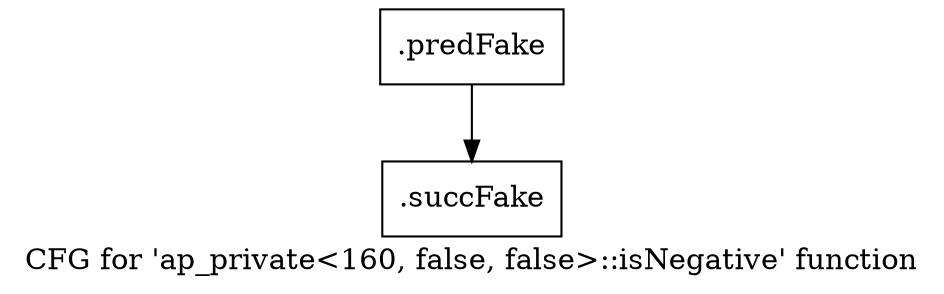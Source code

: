 digraph "CFG for 'ap_private\<160, false, false\>::isNegative' function" {
	label="CFG for 'ap_private\<160, false, false\>::isNegative' function";

	Node0x5837610 [shape=record,filename="",linenumber="",label="{.predFake}"];
	Node0x5837610 -> Node0x6070940[ callList="" memoryops="" filename="/mnt/xilinx/Vitis_HLS/2021.2/include/etc/ap_private.h" execusionnum="0"];
	Node0x6070940 [shape=record,filename="/mnt/xilinx/Vitis_HLS/2021.2/include/etc/ap_private.h",linenumber="4572",label="{.succFake}"];
}
